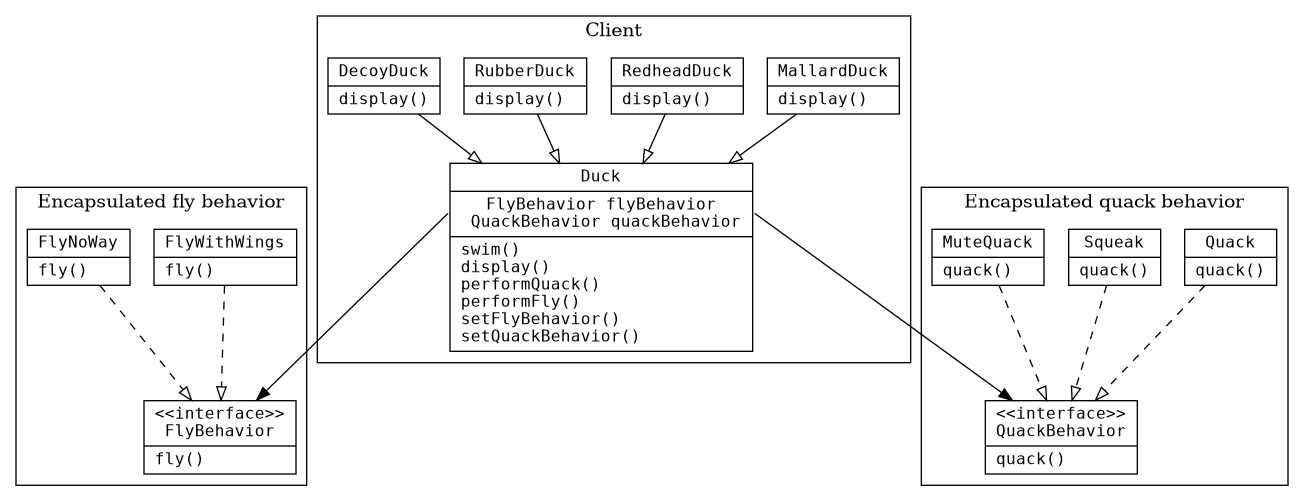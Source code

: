 @startdot
digraph G {
    splines=line
    subgraph cluster_client {
        label="Client";
        node[shape="record",fontname="Consolas",fontsize=12]
        edge[arrowhead="empty"]
        node_Duck [
             label="{Duck
             |<f0>FlyBehavior flyBehavior\n QuackBehavior quackBehavior
             |swim()\ldisplay()\lperformQuack()\lperformFly()\lsetFlyBehavior()\lsetQuackBehavior()\l}"
        ]

        node_MallardDuck[label="{MallardDuck|display()\l}"]
        node_MallardDuck->node_Duck

        node_RedheadDuck[label="{RedheadDuck|display()\l}"]
        node_RedheadDuck->node_Duck

        node_RubberDuck[label="{RubberDuck|display()\l}"]
        node_RubberDuck->node_Duck

        node_DecoyDuck[label="{DecoyDuck|display()\l}"]
        node_DecoyDuck->node_Duck
    }

    subgraph cluster_fly {
        label="Encapsulated fly behavior"
        node[shape="record",fontname="Consolas",fontsize=12]
        edge[arrowhead="empty", style="dashed"]

        node_FlyBehavior[label="{\<\<interface\>\>\nFlyBehavior|fly()\l}"]
        node_FlyWithWings[label="{FlyWithWings|fly()\l}"]
        node_FlyWithWings->node_FlyBehavior

        node_FlyNoWay[label="{FlyNoWay|fly()\l}"]
        node_FlyNoWay->node_FlyBehavior

    }

    subgraph cluster_quack {
        label="Encapsulated quack behavior"
        node[shape="record",fontname="Consolas",fontsize=12]
        edge[arrowhead="empty", style="dashed"]

        node_QuackBehavior[label="{\<\<interface\>\>\nQuackBehavior|quack()\l}"]
        node_Quack[label="{Quack|quack()\l}"]
        node_Squeak[label="{Squeak|quack()\l}"]
        node_MuteQuack[label="{MuteQuack|quack()\l}"]

        node_Quack->node_QuackBehavior
        node_Squeak->node_QuackBehavior
        node_MuteQuack->node_QuackBehavior

    }

    node_Duck:f0->node_FlyBehavior;
    node_Duck:f0->node_QuackBehavior;
}
@enddot